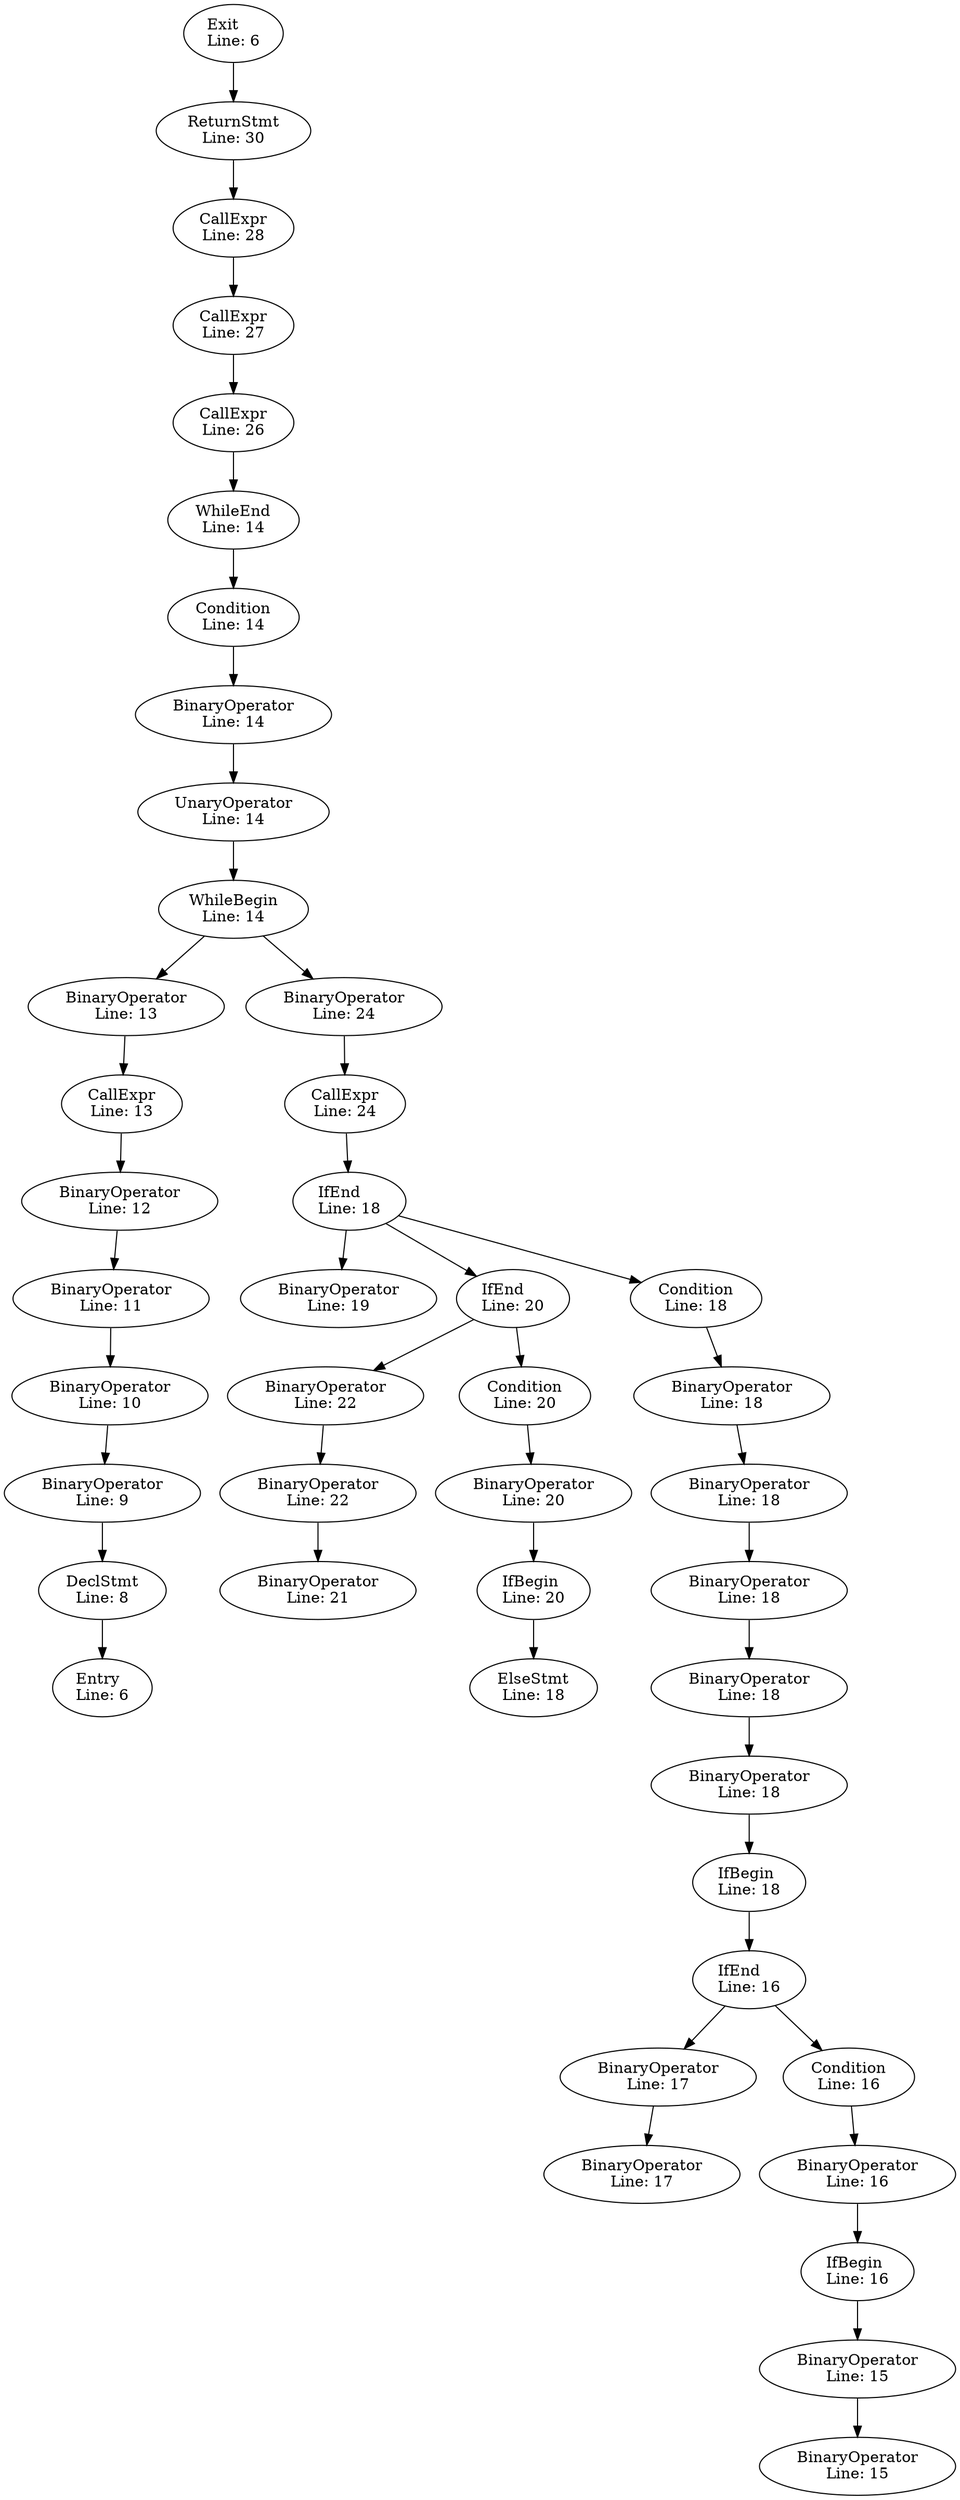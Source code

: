 digraph dominators {

"4" [label="DeclStmt\lLine: 8"]
"10" -> "4"
"24" [label="CallExpr\lLine: 13"]
"22" -> "24"
"2#Entry" [label="Entry\lLine: 6"]
"4" -> "2#Entry"
"67" [label="BinaryOperator\lLine: 19"]
"52#End" -> "67"
"19" [label="BinaryOperator\lLine: 12"]
"24" -> "19"
"76" [label="BinaryOperator\lLine: 21"]
"81" -> "76"
"81" [label="BinaryOperator\lLine: 22"]
"79" -> "81"
"48" [label="BinaryOperator\lLine: 17"]
"46" -> "48"
"10" [label="BinaryOperator\lLine: 9"]
"13" -> "10"
"46" [label="BinaryOperator\lLine: 17"]
"41#End" -> "46"
"37" [label="BinaryOperator\lLine: 15"]
"35" -> "37"
"35" [label="BinaryOperator\lLine: 15"]
"41#Begin" -> "35"
"41#Begin" [label="IfBegin\lLine: 16"]
"42" -> "41#Begin"
"41#Condition" [label="Condition\lLine: 16"]
"41#End" -> "41#Condition"
"41#End" [label="IfEnd\lLine: 16"]
"52#Begin" -> "41#End"
"52#Begin" [label="IfBegin\lLine: 18"]
"55" -> "52#Begin"
"55" [label="BinaryOperator\lLine: 18"]
"59" -> "55"
"27#Begin" [label="WhileBegin\lLine: 14"]
"32" -> "27#Begin"
"59" [label="BinaryOperator\lLine: 18"]
"54" -> "59"
"79" [label="BinaryOperator\lLine: 22"]
"70#End" -> "79"
"52#Else" [label="ElseStmt\lLine: 18"]
"70#Begin" -> "52#Else"
"70#Begin" [label="IfBegin\lLine: 20"]
"71" -> "70#Begin"
"52#End" [label="IfEnd\lLine: 18"]
"87" -> "52#End"
"2#Exit" [label="Exit\lLine: 6"]
"90" [label="CallExpr\lLine: 26"]
"98" -> "90"
"70#End" [label="IfEnd\lLine: 20"]
"52#End" -> "70#End"
"87" [label="CallExpr\lLine: 24"]
"85" -> "87"
"16" [label="BinaryOperator\lLine: 11"]
"19" -> "16"
"70#Condition" [label="Condition\lLine: 20"]
"70#End" -> "70#Condition"
"85" [label="BinaryOperator\lLine: 24"]
"27#Begin" -> "85"
"27#End" [label="WhileEnd\lLine: 14"]
"90" -> "27#End"
"32" [label="UnaryOperator\lLine: 14"]
"28" -> "32"
"63" [label="BinaryOperator\lLine: 18"]
"53" -> "63"
"54" [label="BinaryOperator\lLine: 18"]
"63" -> "54"
"28" [label="BinaryOperator\lLine: 14"]
"27#Condition" -> "28"
"42" [label="BinaryOperator\lLine: 16"]
"41#Condition" -> "42"
"52#Condition" [label="Condition\lLine: 18"]
"52#End" -> "52#Condition"
"13" [label="BinaryOperator\lLine: 10"]
"16" -> "13"
"27#Condition" [label="Condition\lLine: 14"]
"27#End" -> "27#Condition"
"114" [label="ReturnStmt\lLine: 30"]
"2#Exit" -> "114"
"71" [label="BinaryOperator\lLine: 20"]
"70#Condition" -> "71"
"106" [label="CallExpr\lLine: 28"]
"114" -> "106"
"98" [label="CallExpr\lLine: 27"]
"106" -> "98"
"22" [label="BinaryOperator\lLine: 13"]
"27#Begin" -> "22"
"53" [label="BinaryOperator\lLine: 18"]
"52#Condition" -> "53"

}
